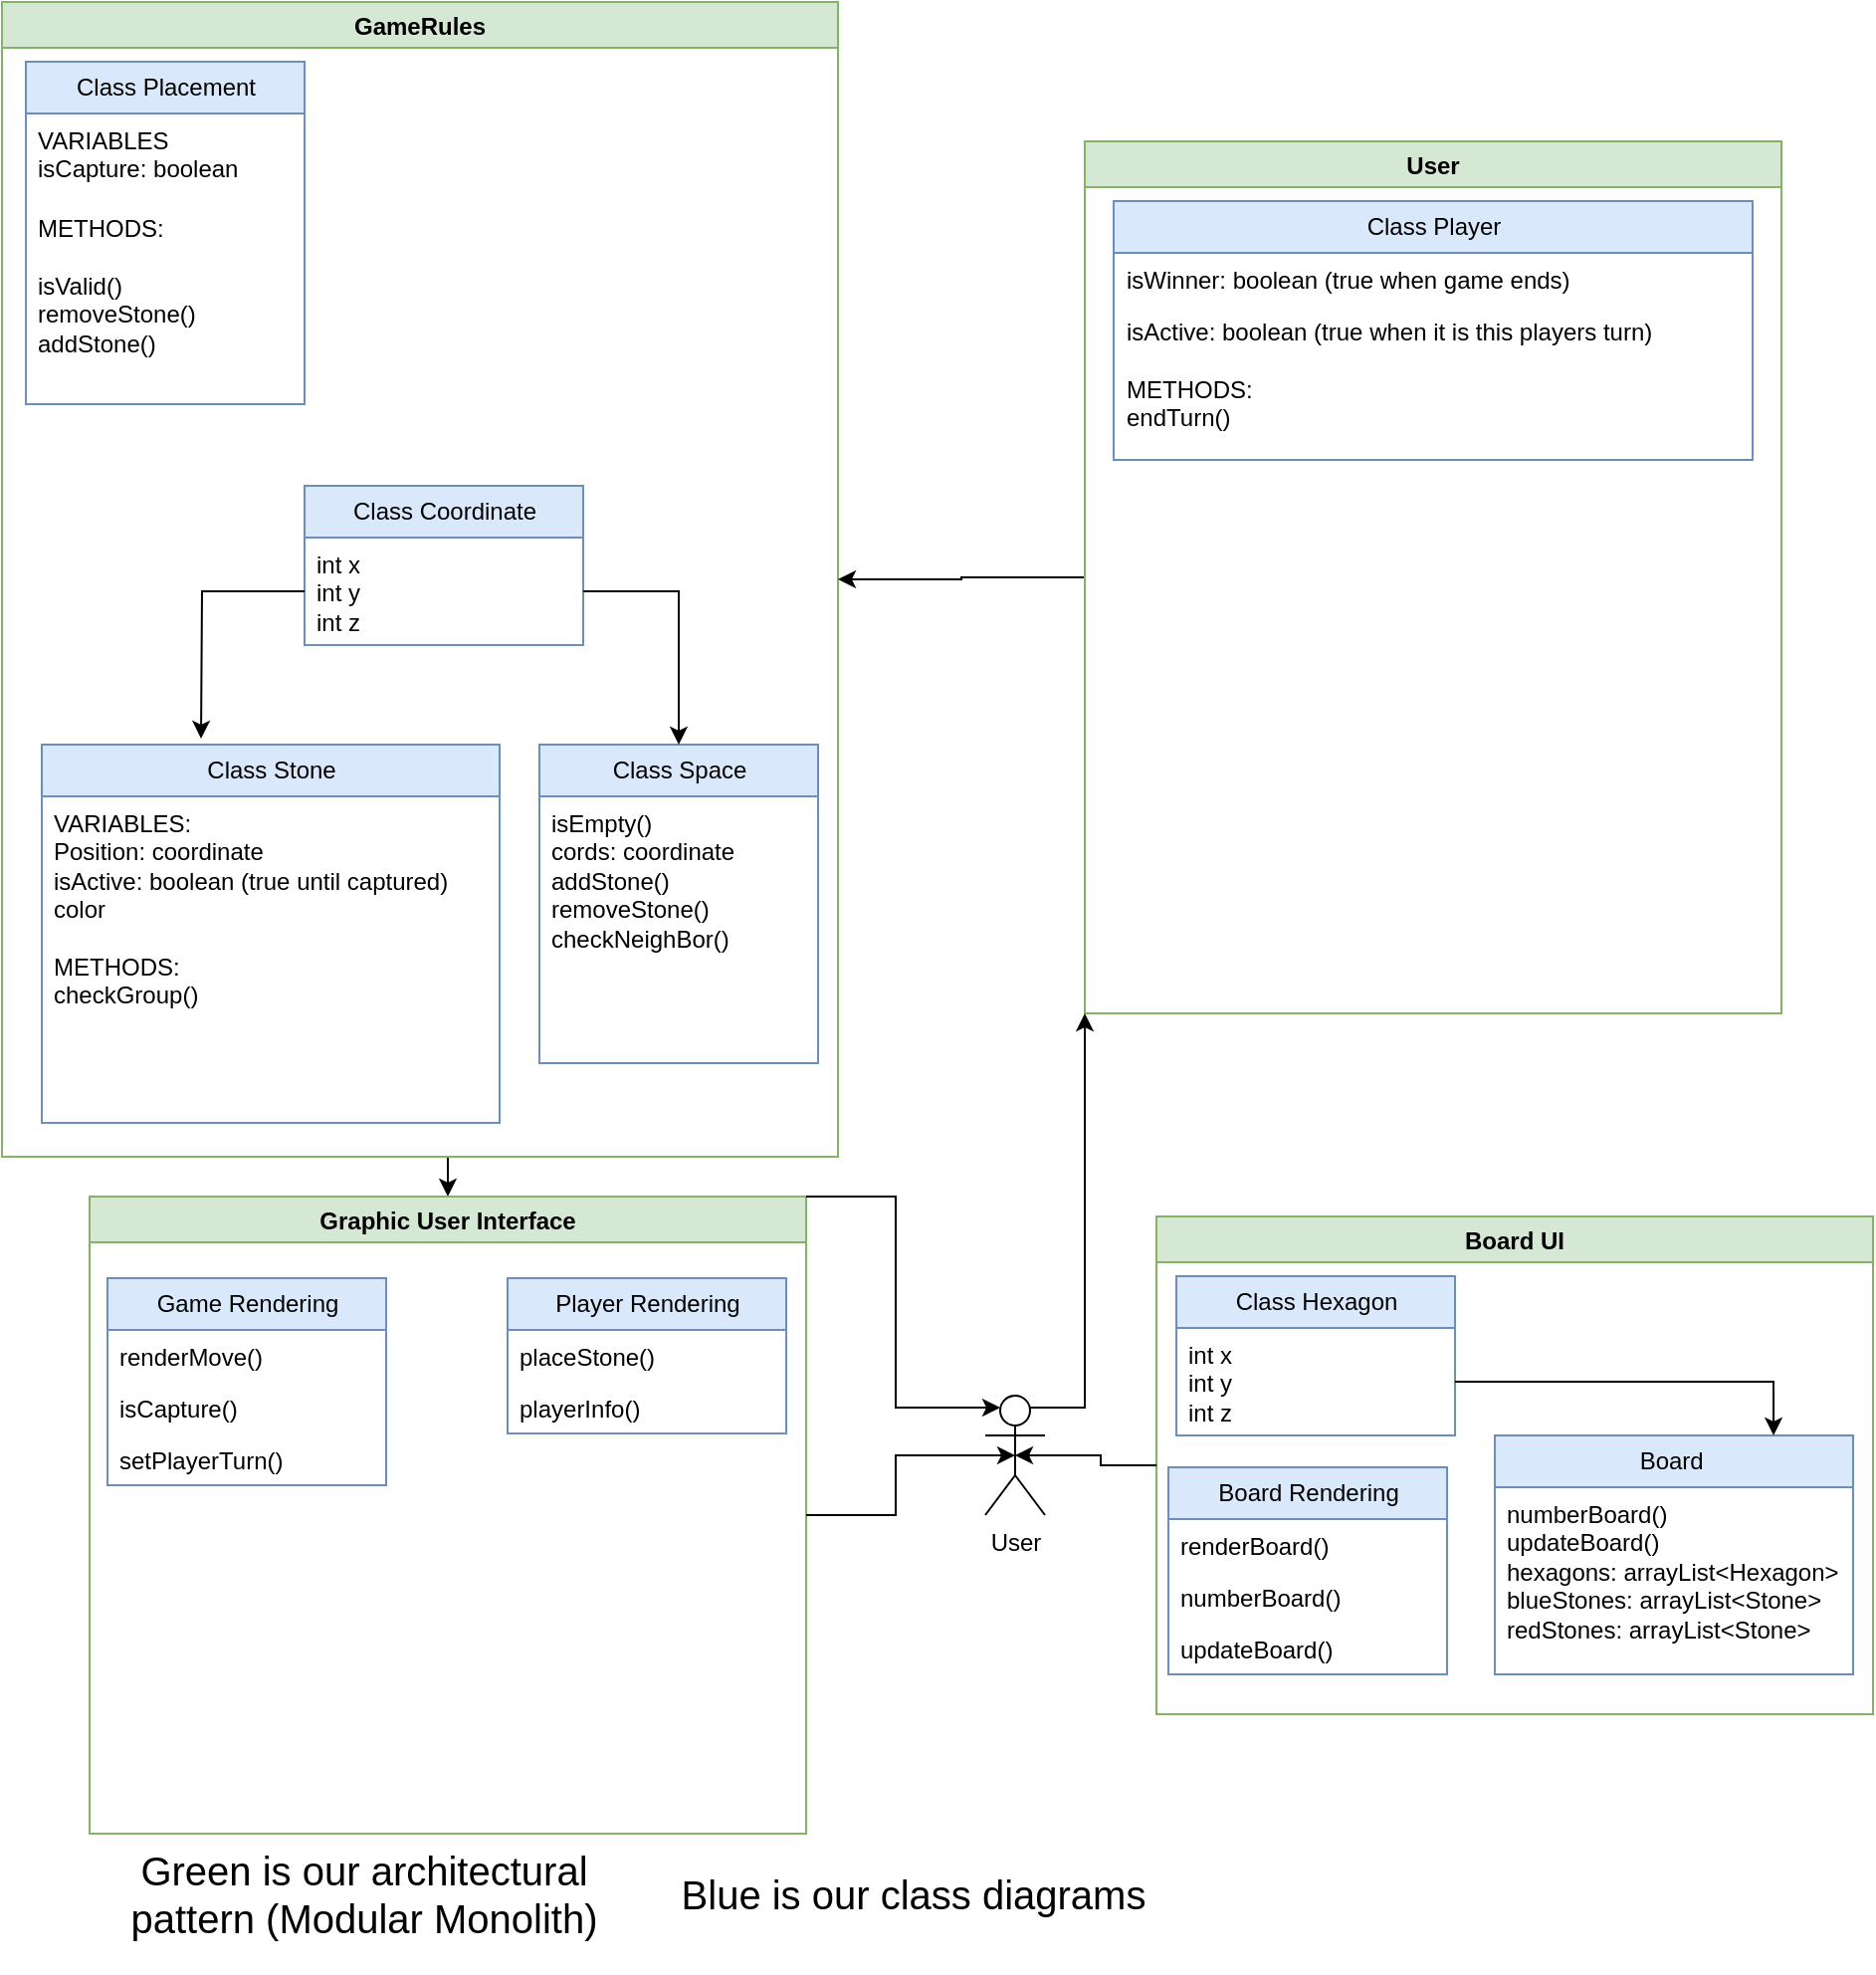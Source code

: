 <mxfile version="26.0.11">
  <diagram id="C5RBs43oDa-KdzZeNtuy" name="Page-1">
    <mxGraphModel dx="544" dy="2825" grid="1" gridSize="10" guides="1" tooltips="1" connect="1" arrows="1" fold="1" page="1" pageScale="1" pageWidth="1169" pageHeight="827" math="0" shadow="0">
      <root>
        <mxCell id="WIyWlLk6GJQsqaUBKTNV-0" />
        <mxCell id="WIyWlLk6GJQsqaUBKTNV-1" parent="WIyWlLk6GJQsqaUBKTNV-0" />
        <mxCell id="hZAI1_AdC-2y4Ru0i8en-6" style="edgeStyle=orthogonalEdgeStyle;rounded=0;orthogonalLoop=1;jettySize=auto;html=1;exitX=0.5;exitY=1;exitDx=0;exitDy=0;entryX=0.5;entryY=0;entryDx=0;entryDy=0;" parent="WIyWlLk6GJQsqaUBKTNV-1" source="kqOdI_GbfpD3FpPk4naM-20" target="kqOdI_GbfpD3FpPk4naM-47" edge="1">
          <mxGeometry relative="1" as="geometry" />
        </mxCell>
        <mxCell id="kqOdI_GbfpD3FpPk4naM-20" value="GameRules" style="swimlane;startSize=23;fillColor=#d5e8d4;strokeColor=#82b366;" parent="WIyWlLk6GJQsqaUBKTNV-1" vertex="1">
          <mxGeometry x="80" y="-2390" width="420" height="580" as="geometry" />
        </mxCell>
        <mxCell id="kqOdI_GbfpD3FpPk4naM-73" value="Class Placement" style="swimlane;fontStyle=0;childLayout=stackLayout;horizontal=1;startSize=26;fillColor=#dae8fc;horizontalStack=0;resizeParent=1;resizeParentMax=0;resizeLast=0;collapsible=1;marginBottom=0;html=1;strokeColor=#6c8ebf;" parent="kqOdI_GbfpD3FpPk4naM-20" vertex="1">
          <mxGeometry x="12" y="30" width="140" height="172" as="geometry">
            <mxRectangle x="12" y="30" width="130" height="30" as="alternateBounds" />
          </mxGeometry>
        </mxCell>
        <mxCell id="kqOdI_GbfpD3FpPk4naM-74" value="&lt;div&gt;VARIABLES&lt;/div&gt;&lt;div&gt;isCapture: boolean&lt;/div&gt;&lt;div&gt;&lt;br&gt;&lt;/div&gt;" style="text;strokeColor=none;fillColor=none;align=left;verticalAlign=top;spacingLeft=4;spacingRight=4;overflow=hidden;rotatable=0;points=[[0,0.5],[1,0.5]];portConstraint=eastwest;whiteSpace=wrap;html=1;" parent="kqOdI_GbfpD3FpPk4naM-73" vertex="1">
          <mxGeometry y="26" width="140" height="44" as="geometry" />
        </mxCell>
        <mxCell id="kqOdI_GbfpD3FpPk4naM-76" value="&lt;div&gt;METHODS:&lt;/div&gt;&lt;div&gt;&lt;br&gt;&lt;/div&gt;i&lt;span style=&quot;background-color: transparent; color: light-dark(rgb(0, 0, 0), rgb(255, 255, 255));&quot;&gt;sValid()&lt;/span&gt;&lt;div&gt;removeStone()&lt;/div&gt;&lt;div&gt;addStone()&lt;/div&gt;&lt;div&gt;&lt;br&gt;&lt;div&gt;&lt;div&gt;&lt;div&gt;&lt;br&gt;&lt;/div&gt;&lt;div&gt;&lt;br&gt;&lt;/div&gt;&lt;div&gt;&lt;br&gt;&lt;/div&gt;&lt;/div&gt;&lt;/div&gt;&lt;/div&gt;" style="text;strokeColor=none;fillColor=none;align=left;verticalAlign=top;spacingLeft=4;spacingRight=4;overflow=hidden;rotatable=0;points=[[0,0.5],[1,0.5]];portConstraint=eastwest;whiteSpace=wrap;html=1;" parent="kqOdI_GbfpD3FpPk4naM-73" vertex="1">
          <mxGeometry y="70" width="140" height="102" as="geometry" />
        </mxCell>
        <mxCell id="IKeAuI4-IgdpFIsU4fWA-3" value="" style="edgeStyle=orthogonalEdgeStyle;rounded=0;orthogonalLoop=1;jettySize=auto;html=1;" parent="kqOdI_GbfpD3FpPk4naM-20" edge="1">
          <mxGeometry relative="1" as="geometry">
            <mxPoint x="241" y="60" as="sourcePoint" />
            <mxPoint x="241" y="60" as="targetPoint" />
          </mxGeometry>
        </mxCell>
        <mxCell id="IKeAuI4-IgdpFIsU4fWA-21" value="Class Stone" style="swimlane;fontStyle=0;childLayout=stackLayout;horizontal=1;startSize=26;fillColor=#dae8fc;horizontalStack=0;resizeParent=1;resizeParentMax=0;resizeLast=0;collapsible=1;marginBottom=0;html=1;strokeColor=#6c8ebf;" parent="kqOdI_GbfpD3FpPk4naM-20" vertex="1">
          <mxGeometry x="20" y="373" width="230" height="190" as="geometry">
            <mxRectangle x="12" y="30" width="130" height="30" as="alternateBounds" />
          </mxGeometry>
        </mxCell>
        <mxCell id="IKeAuI4-IgdpFIsU4fWA-22" value="&lt;div&gt;VARIABLES:&lt;/div&gt;&lt;div&gt;Position: coordinate&lt;/div&gt;&lt;div&gt;isActive: boolean (true until captured)&lt;/div&gt;&lt;div&gt;color&lt;/div&gt;&lt;div&gt;&lt;br&gt;&lt;/div&gt;&lt;div&gt;METHODS:&lt;/div&gt;&lt;div&gt;checkGroup()&lt;/div&gt;&lt;div&gt;&lt;br&gt;&lt;/div&gt;" style="text;strokeColor=none;fillColor=none;align=left;verticalAlign=top;spacingLeft=4;spacingRight=4;overflow=hidden;rotatable=0;points=[[0,0.5],[1,0.5]];portConstraint=eastwest;whiteSpace=wrap;html=1;" parent="IKeAuI4-IgdpFIsU4fWA-21" vertex="1">
          <mxGeometry y="26" width="230" height="164" as="geometry" />
        </mxCell>
        <mxCell id="IKeAuI4-IgdpFIsU4fWA-34" value="Class Space" style="swimlane;fontStyle=0;childLayout=stackLayout;horizontal=1;startSize=26;fillColor=#dae8fc;horizontalStack=0;resizeParent=1;resizeParentMax=0;resizeLast=0;collapsible=1;marginBottom=0;html=1;strokeColor=#6c8ebf;" parent="kqOdI_GbfpD3FpPk4naM-20" vertex="1">
          <mxGeometry x="270" y="373" width="140" height="160" as="geometry">
            <mxRectangle x="12" y="30" width="130" height="30" as="alternateBounds" />
          </mxGeometry>
        </mxCell>
        <mxCell id="IKeAuI4-IgdpFIsU4fWA-35" value="&lt;div&gt;isEmpty()&lt;/div&gt;cords: coordinate&lt;div&gt;addStone()&lt;/div&gt;&lt;div&gt;removeStone()&lt;/div&gt;&lt;div&gt;checkNeighBor()&lt;/div&gt;" style="text;strokeColor=none;fillColor=none;align=left;verticalAlign=top;spacingLeft=4;spacingRight=4;overflow=hidden;rotatable=0;points=[[0,0.5],[1,0.5]];portConstraint=eastwest;whiteSpace=wrap;html=1;" parent="IKeAuI4-IgdpFIsU4fWA-34" vertex="1">
          <mxGeometry y="26" width="140" height="134" as="geometry" />
        </mxCell>
        <mxCell id="IKeAuI4-IgdpFIsU4fWA-32" value="Class Coordinate" style="swimlane;fontStyle=0;childLayout=stackLayout;horizontal=1;startSize=26;fillColor=#dae8fc;horizontalStack=0;resizeParent=1;resizeParentMax=0;resizeLast=0;collapsible=1;marginBottom=0;html=1;strokeColor=#6c8ebf;" parent="kqOdI_GbfpD3FpPk4naM-20" vertex="1">
          <mxGeometry x="152" y="243" width="140" height="80" as="geometry">
            <mxRectangle x="12" y="30" width="130" height="30" as="alternateBounds" />
          </mxGeometry>
        </mxCell>
        <mxCell id="XhUrj2FuMBCzPirkV3zL-3" style="edgeStyle=orthogonalEdgeStyle;rounded=0;orthogonalLoop=1;jettySize=auto;html=1;" edge="1" parent="IKeAuI4-IgdpFIsU4fWA-32" source="IKeAuI4-IgdpFIsU4fWA-33">
          <mxGeometry relative="1" as="geometry">
            <mxPoint x="-52" y="127" as="targetPoint" />
          </mxGeometry>
        </mxCell>
        <mxCell id="IKeAuI4-IgdpFIsU4fWA-33" value="int x&lt;div&gt;int y&lt;/div&gt;&lt;div&gt;int z&lt;/div&gt;&lt;div&gt;&lt;br&gt;&lt;/div&gt;" style="text;strokeColor=none;fillColor=none;align=left;verticalAlign=top;spacingLeft=4;spacingRight=4;overflow=hidden;rotatable=0;points=[[0,0.5],[1,0.5]];portConstraint=eastwest;whiteSpace=wrap;html=1;" parent="IKeAuI4-IgdpFIsU4fWA-32" vertex="1">
          <mxGeometry y="26" width="140" height="54" as="geometry" />
        </mxCell>
        <mxCell id="XhUrj2FuMBCzPirkV3zL-2" style="edgeStyle=orthogonalEdgeStyle;rounded=0;orthogonalLoop=1;jettySize=auto;html=1;entryX=0.5;entryY=0;entryDx=0;entryDy=0;" edge="1" parent="kqOdI_GbfpD3FpPk4naM-20" source="IKeAuI4-IgdpFIsU4fWA-33" target="IKeAuI4-IgdpFIsU4fWA-34">
          <mxGeometry relative="1" as="geometry">
            <mxPoint x="340" y="296" as="targetPoint" />
          </mxGeometry>
        </mxCell>
        <mxCell id="kqOdI_GbfpD3FpPk4naM-22" value="Board UI" style="swimlane;fillColor=#d5e8d4;strokeColor=#82b366;" parent="WIyWlLk6GJQsqaUBKTNV-1" vertex="1">
          <mxGeometry x="660" y="-1780" width="360" height="250" as="geometry" />
        </mxCell>
        <mxCell id="IKeAuI4-IgdpFIsU4fWA-18" value="Class Hexagon" style="swimlane;fontStyle=0;childLayout=stackLayout;horizontal=1;startSize=26;fillColor=#dae8fc;horizontalStack=0;resizeParent=1;resizeParentMax=0;resizeLast=0;collapsible=1;marginBottom=0;html=1;strokeColor=#6c8ebf;" parent="kqOdI_GbfpD3FpPk4naM-22" vertex="1">
          <mxGeometry x="10" y="30" width="140" height="80" as="geometry">
            <mxRectangle x="12" y="30" width="130" height="30" as="alternateBounds" />
          </mxGeometry>
        </mxCell>
        <mxCell id="IKeAuI4-IgdpFIsU4fWA-19" value="int x&lt;div&gt;int y&lt;/div&gt;&lt;div&gt;int z&lt;/div&gt;" style="text;strokeColor=none;fillColor=none;align=left;verticalAlign=top;spacingLeft=4;spacingRight=4;overflow=hidden;rotatable=0;points=[[0,0.5],[1,0.5]];portConstraint=eastwest;whiteSpace=wrap;html=1;" parent="IKeAuI4-IgdpFIsU4fWA-18" vertex="1">
          <mxGeometry y="26" width="140" height="54" as="geometry" />
        </mxCell>
        <mxCell id="kqOdI_GbfpD3FpPk4naM-65" value="Board Rendering" style="swimlane;fontStyle=0;childLayout=stackLayout;horizontal=1;startSize=26;fillColor=#dae8fc;horizontalStack=0;resizeParent=1;resizeParentMax=0;resizeLast=0;collapsible=1;marginBottom=0;html=1;strokeColor=#6c8ebf;" parent="kqOdI_GbfpD3FpPk4naM-22" vertex="1">
          <mxGeometry x="6" y="126" width="140" height="104" as="geometry" />
        </mxCell>
        <mxCell id="kqOdI_GbfpD3FpPk4naM-66" value="renderBoard()" style="text;strokeColor=none;fillColor=none;align=left;verticalAlign=top;spacingLeft=4;spacingRight=4;overflow=hidden;rotatable=0;points=[[0,0.5],[1,0.5]];portConstraint=eastwest;whiteSpace=wrap;html=1;" parent="kqOdI_GbfpD3FpPk4naM-65" vertex="1">
          <mxGeometry y="26" width="140" height="26" as="geometry" />
        </mxCell>
        <mxCell id="kqOdI_GbfpD3FpPk4naM-67" value="numberBoard()" style="text;strokeColor=none;fillColor=none;align=left;verticalAlign=top;spacingLeft=4;spacingRight=4;overflow=hidden;rotatable=0;points=[[0,0.5],[1,0.5]];portConstraint=eastwest;whiteSpace=wrap;html=1;" parent="kqOdI_GbfpD3FpPk4naM-65" vertex="1">
          <mxGeometry y="52" width="140" height="26" as="geometry" />
        </mxCell>
        <mxCell id="kqOdI_GbfpD3FpPk4naM-68" value="updateBoard()" style="text;strokeColor=none;fillColor=none;align=left;verticalAlign=top;spacingLeft=4;spacingRight=4;overflow=hidden;rotatable=0;points=[[0,0.5],[1,0.5]];portConstraint=eastwest;whiteSpace=wrap;html=1;" parent="kqOdI_GbfpD3FpPk4naM-65" vertex="1">
          <mxGeometry y="78" width="140" height="26" as="geometry" />
        </mxCell>
        <mxCell id="XhUrj2FuMBCzPirkV3zL-6" value="Board&amp;nbsp;" style="swimlane;fontStyle=0;childLayout=stackLayout;horizontal=1;startSize=26;fillColor=#dae8fc;horizontalStack=0;resizeParent=1;resizeParentMax=0;resizeLast=0;collapsible=1;marginBottom=0;html=1;strokeColor=#6c8ebf;" vertex="1" parent="kqOdI_GbfpD3FpPk4naM-22">
          <mxGeometry x="170" y="110" width="180" height="120" as="geometry" />
        </mxCell>
        <mxCell id="XhUrj2FuMBCzPirkV3zL-9" value="&lt;div&gt;numberBoard()&lt;/div&gt;updateBoard()&lt;div&gt;hexagons: arrayList&amp;lt;Hexagon&amp;gt;&lt;/div&gt;&lt;div&gt;blueStones: arrayList&amp;lt;Stone&amp;gt;&lt;/div&gt;&lt;div&gt;redStones: arrayList&amp;lt;Stone&amp;gt;&lt;/div&gt;&lt;div&gt;&lt;br&gt;&lt;/div&gt;" style="text;strokeColor=none;fillColor=none;align=left;verticalAlign=top;spacingLeft=4;spacingRight=4;overflow=hidden;rotatable=0;points=[[0,0.5],[1,0.5]];portConstraint=eastwest;whiteSpace=wrap;html=1;" vertex="1" parent="XhUrj2FuMBCzPirkV3zL-6">
          <mxGeometry y="26" width="180" height="94" as="geometry" />
        </mxCell>
        <mxCell id="XhUrj2FuMBCzPirkV3zL-15" style="edgeStyle=orthogonalEdgeStyle;rounded=0;orthogonalLoop=1;jettySize=auto;html=1;entryX=0.778;entryY=0;entryDx=0;entryDy=0;entryPerimeter=0;" edge="1" parent="kqOdI_GbfpD3FpPk4naM-22" source="IKeAuI4-IgdpFIsU4fWA-19" target="XhUrj2FuMBCzPirkV3zL-6">
          <mxGeometry relative="1" as="geometry">
            <mxPoint x="250" y="83" as="targetPoint" />
          </mxGeometry>
        </mxCell>
        <mxCell id="hZAI1_AdC-2y4Ru0i8en-5" style="edgeStyle=orthogonalEdgeStyle;rounded=0;orthogonalLoop=1;jettySize=auto;html=1;exitX=0;exitY=0.5;exitDx=0;exitDy=0;entryX=1;entryY=0.5;entryDx=0;entryDy=0;" parent="WIyWlLk6GJQsqaUBKTNV-1" source="kqOdI_GbfpD3FpPk4naM-24" target="kqOdI_GbfpD3FpPk4naM-20" edge="1">
          <mxGeometry relative="1" as="geometry" />
        </mxCell>
        <mxCell id="kqOdI_GbfpD3FpPk4naM-24" value="User" style="swimlane;fillColor=#d5e8d4;strokeColor=#82b366;" parent="WIyWlLk6GJQsqaUBKTNV-1" vertex="1">
          <mxGeometry x="624" y="-2320" width="350" height="438" as="geometry" />
        </mxCell>
        <mxCell id="kqOdI_GbfpD3FpPk4naM-69" value="Class Player" style="swimlane;fontStyle=0;childLayout=stackLayout;horizontal=1;startSize=26;fillColor=#dae8fc;horizontalStack=0;resizeParent=1;resizeParentMax=0;resizeLast=0;collapsible=1;marginBottom=0;html=1;strokeColor=#6c8ebf;" parent="kqOdI_GbfpD3FpPk4naM-24" vertex="1">
          <mxGeometry x="14.5" y="30" width="321" height="130" as="geometry">
            <mxRectangle x="29" y="-640" width="110" height="30" as="alternateBounds" />
          </mxGeometry>
        </mxCell>
        <mxCell id="kqOdI_GbfpD3FpPk4naM-70" value="isWinner: boolean (true when game ends)" style="text;strokeColor=none;fillColor=none;align=left;verticalAlign=top;spacingLeft=4;spacingRight=4;overflow=hidden;rotatable=0;points=[[0,0.5],[1,0.5]];portConstraint=eastwest;whiteSpace=wrap;html=1;" parent="kqOdI_GbfpD3FpPk4naM-69" vertex="1">
          <mxGeometry y="26" width="321" height="26" as="geometry" />
        </mxCell>
        <mxCell id="kqOdI_GbfpD3FpPk4naM-71" value="isActive: boolean (true when it is this players turn)&lt;div&gt;&lt;br&gt;&lt;/div&gt;&lt;div&gt;METHODS:&lt;/div&gt;&lt;div&gt;endTurn()&lt;/div&gt;&lt;div&gt;&lt;br&gt;&lt;/div&gt;" style="text;strokeColor=none;fillColor=none;align=left;verticalAlign=top;spacingLeft=4;spacingRight=4;overflow=hidden;rotatable=0;points=[[0,0.5],[1,0.5]];portConstraint=eastwest;whiteSpace=wrap;html=1;" parent="kqOdI_GbfpD3FpPk4naM-69" vertex="1">
          <mxGeometry y="52" width="321" height="78" as="geometry" />
        </mxCell>
        <mxCell id="hZAI1_AdC-2y4Ru0i8en-4" style="edgeStyle=orthogonalEdgeStyle;rounded=0;orthogonalLoop=1;jettySize=auto;html=1;exitX=0.75;exitY=0.1;exitDx=0;exitDy=0;exitPerimeter=0;entryX=0;entryY=1;entryDx=0;entryDy=0;" parent="WIyWlLk6GJQsqaUBKTNV-1" source="kqOdI_GbfpD3FpPk4naM-28" target="kqOdI_GbfpD3FpPk4naM-24" edge="1">
          <mxGeometry relative="1" as="geometry" />
        </mxCell>
        <mxCell id="kqOdI_GbfpD3FpPk4naM-28" value="User" style="shape=umlActor;verticalLabelPosition=bottom;verticalAlign=top;html=1;outlineConnect=0;" parent="WIyWlLk6GJQsqaUBKTNV-1" vertex="1">
          <mxGeometry x="574" y="-1690" width="30" height="60" as="geometry" />
        </mxCell>
        <mxCell id="kqOdI_GbfpD3FpPk4naM-47" value="Graphic User Interface" style="swimlane;fillColor=#d5e8d4;strokeColor=#82b366;" parent="WIyWlLk6GJQsqaUBKTNV-1" vertex="1">
          <mxGeometry x="124" y="-1790" width="360" height="320" as="geometry" />
        </mxCell>
        <mxCell id="kqOdI_GbfpD3FpPk4naM-61" value="Game Rendering" style="swimlane;fontStyle=0;childLayout=stackLayout;horizontal=1;startSize=26;fillColor=#dae8fc;horizontalStack=0;resizeParent=1;resizeParentMax=0;resizeLast=0;collapsible=1;marginBottom=0;html=1;strokeColor=#6c8ebf;" parent="kqOdI_GbfpD3FpPk4naM-47" vertex="1">
          <mxGeometry x="9" y="41" width="140" height="104" as="geometry" />
        </mxCell>
        <mxCell id="kqOdI_GbfpD3FpPk4naM-62" value="renderMove()" style="text;strokeColor=none;fillColor=none;align=left;verticalAlign=top;spacingLeft=4;spacingRight=4;overflow=hidden;rotatable=0;points=[[0,0.5],[1,0.5]];portConstraint=eastwest;whiteSpace=wrap;html=1;" parent="kqOdI_GbfpD3FpPk4naM-61" vertex="1">
          <mxGeometry y="26" width="140" height="26" as="geometry" />
        </mxCell>
        <mxCell id="kqOdI_GbfpD3FpPk4naM-63" value="isCapture()" style="text;strokeColor=none;fillColor=none;align=left;verticalAlign=top;spacingLeft=4;spacingRight=4;overflow=hidden;rotatable=0;points=[[0,0.5],[1,0.5]];portConstraint=eastwest;whiteSpace=wrap;html=1;" parent="kqOdI_GbfpD3FpPk4naM-61" vertex="1">
          <mxGeometry y="52" width="140" height="26" as="geometry" />
        </mxCell>
        <mxCell id="kqOdI_GbfpD3FpPk4naM-64" value="setPlayerTurn()" style="text;strokeColor=none;fillColor=none;align=left;verticalAlign=top;spacingLeft=4;spacingRight=4;overflow=hidden;rotatable=0;points=[[0,0.5],[1,0.5]];portConstraint=eastwest;whiteSpace=wrap;html=1;" parent="kqOdI_GbfpD3FpPk4naM-61" vertex="1">
          <mxGeometry y="78" width="140" height="26" as="geometry" />
        </mxCell>
        <mxCell id="kqOdI_GbfpD3FpPk4naM-56" value="Player Rendering" style="swimlane;fontStyle=0;childLayout=stackLayout;horizontal=1;startSize=26;fillColor=#dae8fc;horizontalStack=0;resizeParent=1;resizeParentMax=0;resizeLast=0;collapsible=1;marginBottom=0;html=1;strokeColor=#6c8ebf;" parent="kqOdI_GbfpD3FpPk4naM-47" vertex="1">
          <mxGeometry x="210" y="41" width="140" height="78" as="geometry" />
        </mxCell>
        <mxCell id="kqOdI_GbfpD3FpPk4naM-57" value="placeStone()" style="text;strokeColor=none;fillColor=none;align=left;verticalAlign=top;spacingLeft=4;spacingRight=4;overflow=hidden;rotatable=0;points=[[0,0.5],[1,0.5]];portConstraint=eastwest;whiteSpace=wrap;html=1;" parent="kqOdI_GbfpD3FpPk4naM-56" vertex="1">
          <mxGeometry y="26" width="140" height="26" as="geometry" />
        </mxCell>
        <mxCell id="kqOdI_GbfpD3FpPk4naM-59" value="playerInfo()" style="text;strokeColor=none;fillColor=none;align=left;verticalAlign=top;spacingLeft=4;spacingRight=4;overflow=hidden;rotatable=0;points=[[0,0.5],[1,0.5]];portConstraint=eastwest;whiteSpace=wrap;html=1;" parent="kqOdI_GbfpD3FpPk4naM-56" vertex="1">
          <mxGeometry y="52" width="140" height="26" as="geometry" />
        </mxCell>
        <mxCell id="hZAI1_AdC-2y4Ru0i8en-0" style="edgeStyle=orthogonalEdgeStyle;rounded=0;orthogonalLoop=1;jettySize=auto;html=1;entryX=0.5;entryY=0.5;entryDx=0;entryDy=0;entryPerimeter=0;" parent="WIyWlLk6GJQsqaUBKTNV-1" source="kqOdI_GbfpD3FpPk4naM-22" target="kqOdI_GbfpD3FpPk4naM-28" edge="1">
          <mxGeometry relative="1" as="geometry" />
        </mxCell>
        <mxCell id="hZAI1_AdC-2y4Ru0i8en-1" style="edgeStyle=orthogonalEdgeStyle;rounded=0;orthogonalLoop=1;jettySize=auto;html=1;entryX=0.5;entryY=0.5;entryDx=0;entryDy=0;entryPerimeter=0;" parent="WIyWlLk6GJQsqaUBKTNV-1" source="kqOdI_GbfpD3FpPk4naM-47" target="kqOdI_GbfpD3FpPk4naM-28" edge="1">
          <mxGeometry relative="1" as="geometry" />
        </mxCell>
        <mxCell id="hZAI1_AdC-2y4Ru0i8en-7" style="edgeStyle=orthogonalEdgeStyle;rounded=0;orthogonalLoop=1;jettySize=auto;html=1;exitX=1;exitY=0;exitDx=0;exitDy=0;entryX=0.25;entryY=0.1;entryDx=0;entryDy=0;entryPerimeter=0;" parent="WIyWlLk6GJQsqaUBKTNV-1" source="kqOdI_GbfpD3FpPk4naM-47" target="kqOdI_GbfpD3FpPk4naM-28" edge="1">
          <mxGeometry relative="1" as="geometry">
            <Array as="points">
              <mxPoint x="529" y="-1790" />
              <mxPoint x="529" y="-1684" />
            </Array>
          </mxGeometry>
        </mxCell>
        <mxCell id="hZAI1_AdC-2y4Ru0i8en-8" value="Green is our architectural pattern (Modular Monolith)" style="text;html=1;align=center;verticalAlign=middle;whiteSpace=wrap;rounded=0;fontSize=20;" parent="WIyWlLk6GJQsqaUBKTNV-1" vertex="1">
          <mxGeometry x="124" y="-1480" width="276" height="80" as="geometry" />
        </mxCell>
        <mxCell id="hZAI1_AdC-2y4Ru0i8en-9" value="Blue is our class diagrams" style="text;html=1;align=center;verticalAlign=middle;whiteSpace=wrap;rounded=0;fontSize=20;" parent="WIyWlLk6GJQsqaUBKTNV-1" vertex="1">
          <mxGeometry x="400" y="-1480" width="276" height="80" as="geometry" />
        </mxCell>
      </root>
    </mxGraphModel>
  </diagram>
</mxfile>

